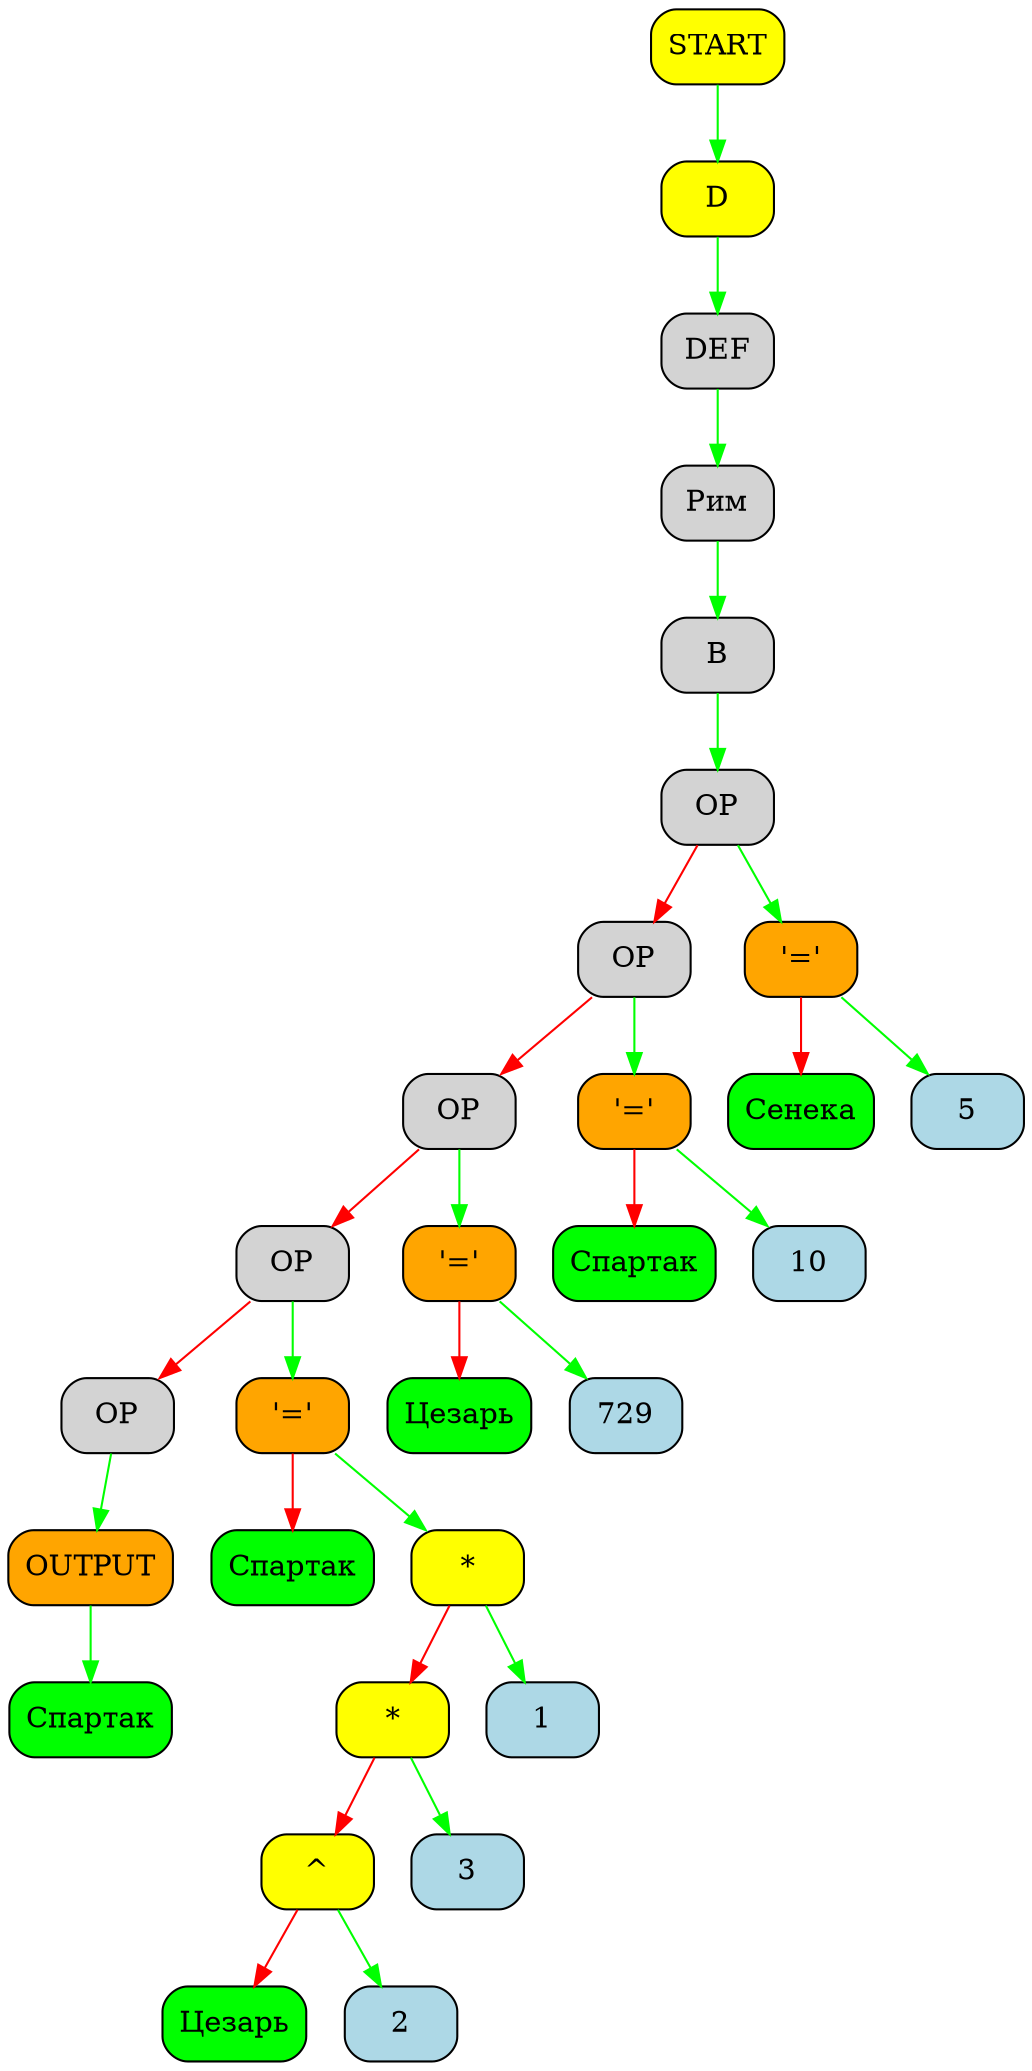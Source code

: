 digraph First{
node [shape="Mrecord", style="filled", fillcolor="lightblue"];
"box7a3c2170" [fillcolor="yellow",label="START"];
"box7a3bd820" [fillcolor="yellow",label="D"];
"box7a3c2170" -> "box7a3bd820"[color="green"];
"box7a3bdc70" [fillcolor="",label="DEF"];
"box7a3bd820" -> "box7a3bdc70"[color="green"];
"box7a3acbd0" [fillcolor="",label="Рим"];
"box7a3bdc70" -> "box7a3acbd0"[color="green"];
"box7a3c1d20" [fillcolor="",label="B"];
"box7a3acbd0" -> "box7a3c1d20"[color="green"];
"box7a3c18d0" [fillcolor="",label="OP"];
"box7a3c1d20" -> "box7a3c18d0"[color="green"];
"box7a3c1480" [fillcolor="",label="OP"];
"box7a3c18d0" -> "box7a3c1480"[color="red"];
"box7a3c1030" [fillcolor="",label="OP"];
"box7a3c1480" -> "box7a3c1030"[color="red"];
"box7a3c0be0" [fillcolor="",label="OP"];
"box7a3c1030" -> "box7a3c0be0"[color="red"];
"box7a3c0790" [fillcolor="",label="OP"];
"box7a3c0be0" -> "box7a3c0790"[color="red"];
"box7a3c0340" [fillcolor="orange",label="OUTPUT"];
"box7a3c0790" -> "box7a3c0340"[color="green"];
"box7a3bba30" [fillcolor="green",label="Спартак"];
"box7a3c0340" -> "box7a3bba30"[color="green"];
"box7a3bfef0" [fillcolor="orange",label="'='"];
"box7a3c0be0" -> "box7a3bfef0"[color="green"];
"box7a3b8220" [fillcolor="green",label="Спартак"];
"box7a3bfef0" -> "box7a3b8220"[color="red"];
"box7a3c54f0" [fillcolor="yellow",label="*"];
"box7a3bfef0" -> "box7a3c54f0"[color="green"];
"box7a3c50a0" [fillcolor="yellow",label="*"];
"box7a3c54f0" -> "box7a3c50a0"[color="red"];
"box7a3c4c50" [fillcolor="yellow",label="^"];
"box7a3c50a0" -> "box7a3c4c50"[color="red"];
"box7a3c4800" [fillcolor="green",label="Цезарь"];
"box7a3c4c50" -> "box7a3c4800"[color="red"];
"box7a3c43b0" [label="2"];
"box7a3c4c50" -> "box7a3c43b0"[color="green"];
"box7a3c3f60" [label="3"];
"box7a3c50a0" -> "box7a3c3f60"[color="green"];
"box7a3c3b10" [label="1"];
"box7a3c54f0" -> "box7a3c3b10"[color="green"];
"box7a3bedb0" [fillcolor="orange",label="'='"];
"box7a3c1030" -> "box7a3bedb0"[color="green"];
"box7a3b6840" [fillcolor="green",label="Цезарь"];
"box7a3bedb0" -> "box7a3b6840"[color="red"];
"box7a3be960" [label="729"];
"box7a3bedb0" -> "box7a3be960"[color="green"];
"box7a3be510" [fillcolor="orange",label="'='"];
"box7a3c1480" -> "box7a3be510"[color="green"];
"box7a3b5700" [fillcolor="green",label="Спартак"];
"box7a3be510" -> "box7a3b5700"[color="red"];
"box7a3b5fa0" [label="10"];
"box7a3be510" -> "box7a3b5fa0"[color="green"];
"box7a3be0c0" [fillcolor="orange",label="'='"];
"box7a3c18d0" -> "box7a3be0c0"[color="green"];
"box7a3b45c0" [fillcolor="green",label="Сенека"];
"box7a3be0c0" -> "box7a3b45c0"[color="red"];
"box7a3b4e60" [label="5"];
"box7a3be0c0" -> "box7a3b4e60"[color="green"];
}